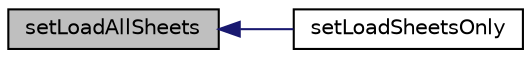 digraph "setLoadAllSheets"
{
  edge [fontname="Helvetica",fontsize="10",labelfontname="Helvetica",labelfontsize="10"];
  node [fontname="Helvetica",fontsize="10",shape=record];
  rankdir="LR";
  Node71 [label="setLoadAllSheets",height=0.2,width=0.4,color="black", fillcolor="grey75", style="filled", fontcolor="black"];
  Node71 -> Node72 [dir="back",color="midnightblue",fontsize="10",style="solid",fontname="Helvetica"];
  Node72 [label="setLoadSheetsOnly",height=0.2,width=0.4,color="black", fillcolor="white", style="filled",URL="$class_p_h_p_excel___reader___abstract.html#add54b7b8f1829f5bac1253c8b41401ab"];
}
